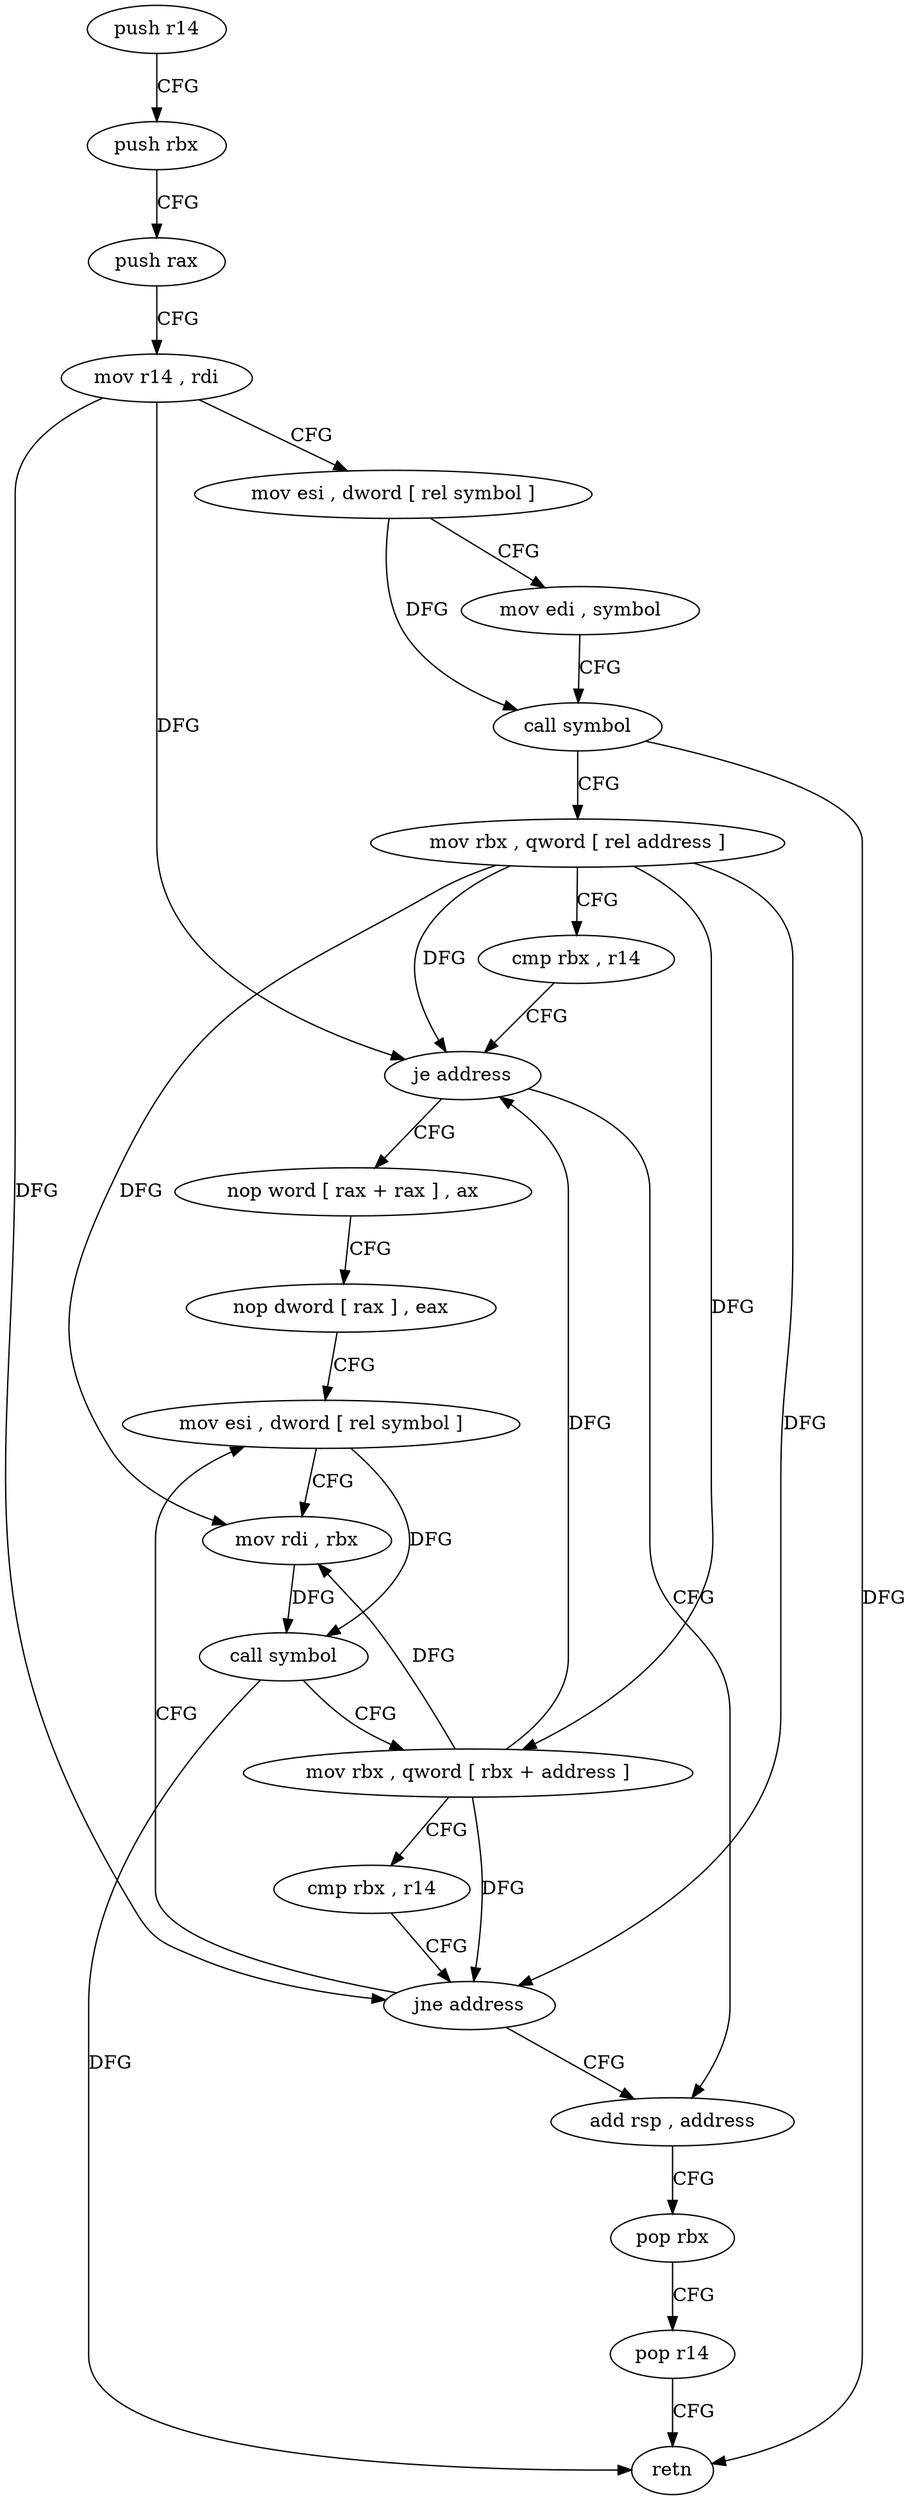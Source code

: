 digraph "func" {
"4203280" [label = "push r14" ]
"4203282" [label = "push rbx" ]
"4203283" [label = "push rax" ]
"4203284" [label = "mov r14 , rdi" ]
"4203287" [label = "mov esi , dword [ rel symbol ]" ]
"4203293" [label = "mov edi , symbol" ]
"4203298" [label = "call symbol" ]
"4203303" [label = "mov rbx , qword [ rel address ]" ]
"4203310" [label = "cmp rbx , r14" ]
"4203313" [label = "je address" ]
"4203351" [label = "add rsp , address" ]
"4203315" [label = "nop word [ rax + rax ] , ax" ]
"4203355" [label = "pop rbx" ]
"4203356" [label = "pop r14" ]
"4203358" [label = "retn" ]
"4203325" [label = "nop dword [ rax ] , eax" ]
"4203328" [label = "mov esi , dword [ rel symbol ]" ]
"4203334" [label = "mov rdi , rbx" ]
"4203337" [label = "call symbol" ]
"4203342" [label = "mov rbx , qword [ rbx + address ]" ]
"4203346" [label = "cmp rbx , r14" ]
"4203349" [label = "jne address" ]
"4203280" -> "4203282" [ label = "CFG" ]
"4203282" -> "4203283" [ label = "CFG" ]
"4203283" -> "4203284" [ label = "CFG" ]
"4203284" -> "4203287" [ label = "CFG" ]
"4203284" -> "4203313" [ label = "DFG" ]
"4203284" -> "4203349" [ label = "DFG" ]
"4203287" -> "4203293" [ label = "CFG" ]
"4203287" -> "4203298" [ label = "DFG" ]
"4203293" -> "4203298" [ label = "CFG" ]
"4203298" -> "4203303" [ label = "CFG" ]
"4203298" -> "4203358" [ label = "DFG" ]
"4203303" -> "4203310" [ label = "CFG" ]
"4203303" -> "4203313" [ label = "DFG" ]
"4203303" -> "4203334" [ label = "DFG" ]
"4203303" -> "4203342" [ label = "DFG" ]
"4203303" -> "4203349" [ label = "DFG" ]
"4203310" -> "4203313" [ label = "CFG" ]
"4203313" -> "4203351" [ label = "CFG" ]
"4203313" -> "4203315" [ label = "CFG" ]
"4203351" -> "4203355" [ label = "CFG" ]
"4203315" -> "4203325" [ label = "CFG" ]
"4203355" -> "4203356" [ label = "CFG" ]
"4203356" -> "4203358" [ label = "CFG" ]
"4203325" -> "4203328" [ label = "CFG" ]
"4203328" -> "4203334" [ label = "CFG" ]
"4203328" -> "4203337" [ label = "DFG" ]
"4203334" -> "4203337" [ label = "DFG" ]
"4203337" -> "4203342" [ label = "CFG" ]
"4203337" -> "4203358" [ label = "DFG" ]
"4203342" -> "4203346" [ label = "CFG" ]
"4203342" -> "4203334" [ label = "DFG" ]
"4203342" -> "4203313" [ label = "DFG" ]
"4203342" -> "4203349" [ label = "DFG" ]
"4203346" -> "4203349" [ label = "CFG" ]
"4203349" -> "4203328" [ label = "CFG" ]
"4203349" -> "4203351" [ label = "CFG" ]
}
